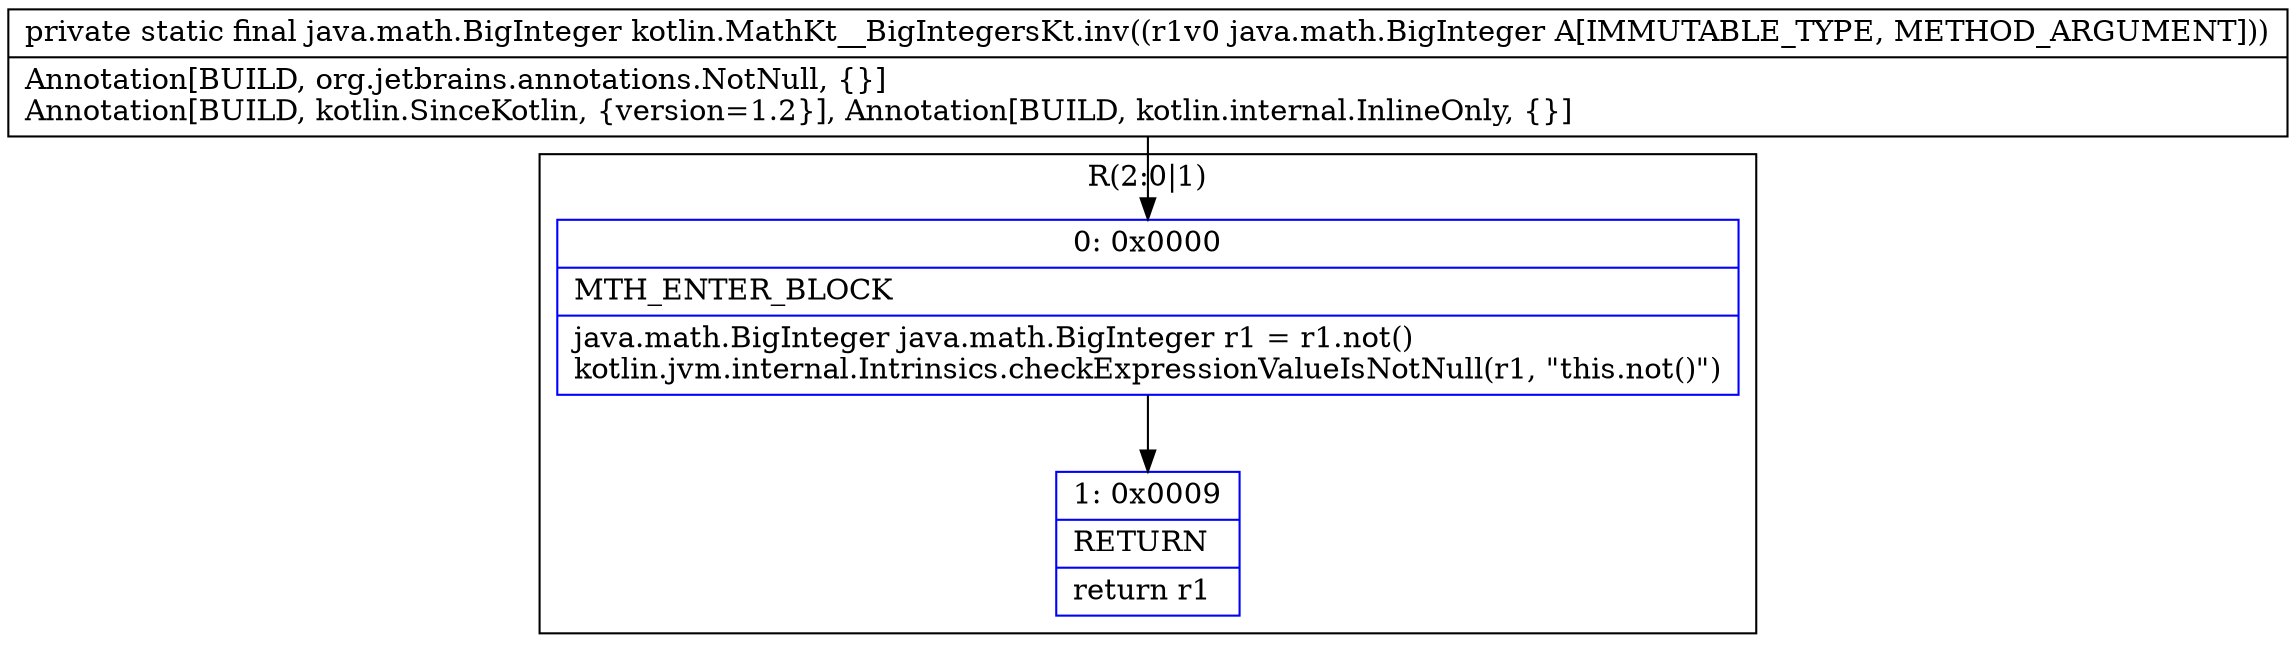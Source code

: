 digraph "CFG forkotlin.MathKt__BigIntegersKt.inv(Ljava\/math\/BigInteger;)Ljava\/math\/BigInteger;" {
subgraph cluster_Region_1209531372 {
label = "R(2:0|1)";
node [shape=record,color=blue];
Node_0 [shape=record,label="{0\:\ 0x0000|MTH_ENTER_BLOCK\l|java.math.BigInteger java.math.BigInteger r1 = r1.not()\lkotlin.jvm.internal.Intrinsics.checkExpressionValueIsNotNull(r1, \"this.not()\")\l}"];
Node_1 [shape=record,label="{1\:\ 0x0009|RETURN\l|return r1\l}"];
}
MethodNode[shape=record,label="{private static final java.math.BigInteger kotlin.MathKt__BigIntegersKt.inv((r1v0 java.math.BigInteger A[IMMUTABLE_TYPE, METHOD_ARGUMENT]))  | Annotation[BUILD, org.jetbrains.annotations.NotNull, \{\}]\lAnnotation[BUILD, kotlin.SinceKotlin, \{version=1.2\}], Annotation[BUILD, kotlin.internal.InlineOnly, \{\}]\l}"];
MethodNode -> Node_0;
Node_0 -> Node_1;
}

